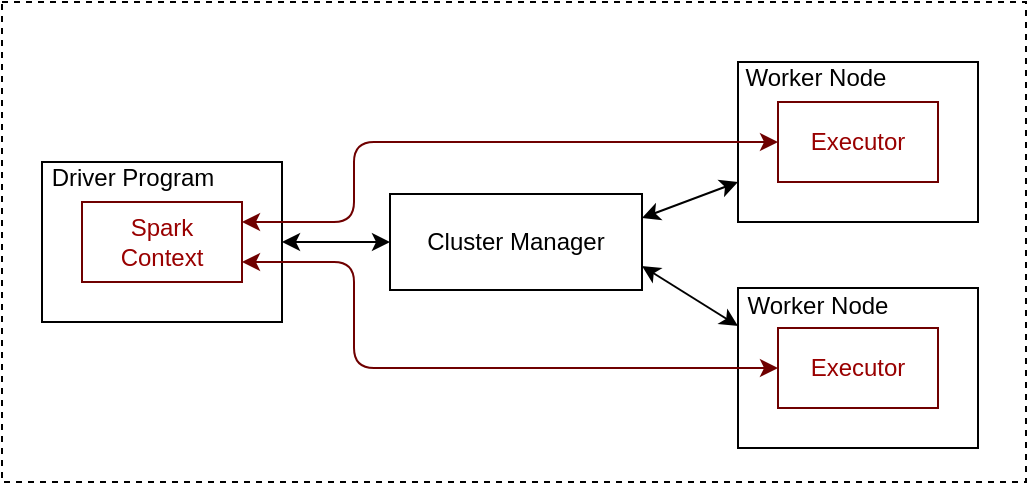<mxfile>
    <diagram id="WQbkvNezv7ldRa9gN_0Y" name="Page-1">
        <mxGraphModel dx="619" dy="596" grid="1" gridSize="4" guides="1" tooltips="1" connect="1" arrows="1" fold="1" page="1" pageScale="1" pageWidth="850" pageHeight="1100" math="0" shadow="0">
            <root>
                <mxCell id="0"/>
                <mxCell id="1" parent="0"/>
                <mxCell id="21" value="" style="rounded=0;whiteSpace=wrap;html=1;shadow=0;sketch=0;fontColor=#000000;fillColor=none;dashed=1;" parent="1" vertex="1">
                    <mxGeometry x="32" y="80" width="512" height="240" as="geometry"/>
                </mxCell>
                <mxCell id="3" value="" style="rounded=0;whiteSpace=wrap;html=1;" parent="1" vertex="1">
                    <mxGeometry x="52" y="160" width="120" height="80" as="geometry"/>
                </mxCell>
                <mxCell id="4" value="Spark&lt;br&gt;Context" style="rounded=0;whiteSpace=wrap;html=1;fillColor=none;strokeColor=#6F0000;sketch=0;shadow=0;fontColor=#990000;" parent="1" vertex="1">
                    <mxGeometry x="72" y="180" width="80" height="40" as="geometry"/>
                </mxCell>
                <mxCell id="5" value="Driver Program" style="text;html=1;strokeColor=none;fillColor=none;align=center;verticalAlign=middle;whiteSpace=wrap;rounded=0;" parent="1" vertex="1">
                    <mxGeometry x="50" y="158" width="95" height="20" as="geometry"/>
                </mxCell>
                <mxCell id="6" value="Cluster Manager" style="rounded=0;whiteSpace=wrap;html=1;" parent="1" vertex="1">
                    <mxGeometry x="226" y="176" width="126" height="48" as="geometry"/>
                </mxCell>
                <mxCell id="7" value="" style="endArrow=classic;startArrow=classic;html=1;exitX=1;exitY=0.5;exitDx=0;exitDy=0;" parent="1" source="3" target="6" edge="1">
                    <mxGeometry width="50" height="50" relative="1" as="geometry">
                        <mxPoint x="392" y="320" as="sourcePoint"/>
                        <mxPoint x="442" y="270" as="targetPoint"/>
                    </mxGeometry>
                </mxCell>
                <mxCell id="8" value="" style="rounded=0;whiteSpace=wrap;html=1;" parent="1" vertex="1">
                    <mxGeometry x="400" y="110" width="120" height="80" as="geometry"/>
                </mxCell>
                <mxCell id="9" value="" style="rounded=0;whiteSpace=wrap;html=1;" parent="1" vertex="1">
                    <mxGeometry x="400" y="223" width="120" height="80" as="geometry"/>
                </mxCell>
                <mxCell id="13" value="Executor" style="rounded=0;whiteSpace=wrap;html=1;fillColor=none;strokeColor=#6F0000;sketch=0;shadow=0;fontColor=#990000;" parent="1" vertex="1">
                    <mxGeometry x="420" y="243" width="80" height="40" as="geometry"/>
                </mxCell>
                <mxCell id="14" value="Executor" style="rounded=0;whiteSpace=wrap;html=1;fillColor=none;strokeColor=#6F0000;sketch=0;shadow=0;fontColor=#990000;" parent="1" vertex="1">
                    <mxGeometry x="420" y="130" width="80" height="40" as="geometry"/>
                </mxCell>
                <mxCell id="15" value="Worker Node" style="text;html=1;strokeColor=none;fillColor=none;align=center;verticalAlign=middle;whiteSpace=wrap;rounded=0;" parent="1" vertex="1">
                    <mxGeometry x="400" y="222" width="80" height="20" as="geometry"/>
                </mxCell>
                <mxCell id="16" value="Worker Node" style="text;html=1;strokeColor=none;fillColor=none;align=center;verticalAlign=middle;whiteSpace=wrap;rounded=0;" parent="1" vertex="1">
                    <mxGeometry x="399" y="108" width="80" height="20" as="geometry"/>
                </mxCell>
                <mxCell id="17" value="" style="endArrow=classic;startArrow=classic;html=1;exitX=1;exitY=0.25;exitDx=0;exitDy=0;entryX=0;entryY=0.75;entryDx=0;entryDy=0;" parent="1" source="6" target="8" edge="1">
                    <mxGeometry width="50" height="50" relative="1" as="geometry">
                        <mxPoint x="177" y="205" as="sourcePoint"/>
                        <mxPoint x="237" y="205" as="targetPoint"/>
                    </mxGeometry>
                </mxCell>
                <mxCell id="18" value="" style="endArrow=classic;startArrow=classic;html=1;exitX=1;exitY=0.75;exitDx=0;exitDy=0;entryX=0;entryY=1;entryDx=0;entryDy=0;" parent="1" source="6" target="15" edge="1">
                    <mxGeometry width="50" height="50" relative="1" as="geometry">
                        <mxPoint x="182" y="210" as="sourcePoint"/>
                        <mxPoint x="242" y="210" as="targetPoint"/>
                    </mxGeometry>
                </mxCell>
                <mxCell id="19" value="" style="endArrow=classic;startArrow=classic;html=1;exitX=1;exitY=0.25;exitDx=0;exitDy=0;entryX=0;entryY=0.5;entryDx=0;entryDy=0;edgeStyle=orthogonalEdgeStyle;fontColor=#000000;fillColor=#a20025;strokeColor=#6F0000;" parent="1" source="4" target="14" edge="1">
                    <mxGeometry width="50" height="50" relative="1" as="geometry">
                        <mxPoint x="177" y="205" as="sourcePoint"/>
                        <mxPoint x="237" y="205" as="targetPoint"/>
                        <Array as="points">
                            <mxPoint x="208" y="190"/>
                            <mxPoint x="208" y="150"/>
                        </Array>
                    </mxGeometry>
                </mxCell>
                <mxCell id="20" value="" style="endArrow=classic;startArrow=classic;html=1;exitX=1;exitY=0.75;exitDx=0;exitDy=0;entryX=0;entryY=0.5;entryDx=0;entryDy=0;edgeStyle=orthogonalEdgeStyle;fontColor=#000000;fillColor=#a20025;strokeColor=#6F0000;" parent="1" source="4" target="13" edge="1">
                    <mxGeometry width="50" height="50" relative="1" as="geometry">
                        <mxPoint x="157" y="195" as="sourcePoint"/>
                        <mxPoint x="437" y="145" as="targetPoint"/>
                        <Array as="points">
                            <mxPoint x="208" y="210"/>
                            <mxPoint x="208" y="263"/>
                        </Array>
                    </mxGeometry>
                </mxCell>
                <mxCell id="22" value="" style="shape=image;verticalLabelPosition=bottom;labelBackgroundColor=#ffffff;verticalAlign=top;aspect=fixed;imageAspect=0;image=https://upload.wikimedia.org/wikipedia/commons/thumb/f/f3/Apache_Spark_logo.svg/1200px-Apache_Spark_logo.svg.png;" parent="1" vertex="1">
                    <mxGeometry x="37" y="82" width="32" height="16.62" as="geometry"/>
                </mxCell>
            </root>
        </mxGraphModel>
    </diagram>
</mxfile>